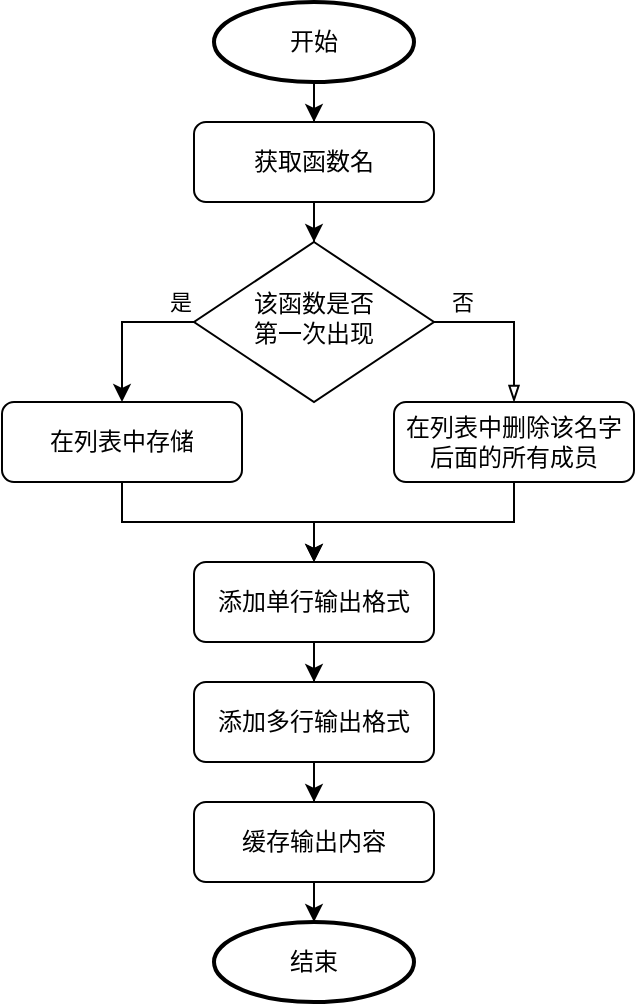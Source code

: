 <mxfile version="20.3.0" type="device"><diagram id="C5RBs43oDa-KdzZeNtuy" name="Page-1"><mxGraphModel dx="1422" dy="865" grid="1" gridSize="10" guides="1" tooltips="1" connect="1" arrows="1" fold="1" page="1" pageScale="1" pageWidth="827" pageHeight="1169" math="0" shadow="0"><root><mxCell id="WIyWlLk6GJQsqaUBKTNV-0"/><mxCell id="WIyWlLk6GJQsqaUBKTNV-1" parent="WIyWlLk6GJQsqaUBKTNV-0"/><mxCell id="ogcEQOrNmboxztlsd5KQ-5" style="edgeStyle=orthogonalEdgeStyle;rounded=0;orthogonalLoop=1;jettySize=auto;html=1;entryX=0.5;entryY=0;entryDx=0;entryDy=0;" edge="1" parent="WIyWlLk6GJQsqaUBKTNV-1" source="ogcEQOrNmboxztlsd5KQ-0" target="ogcEQOrNmboxztlsd5KQ-2"><mxGeometry relative="1" as="geometry"/></mxCell><mxCell id="ogcEQOrNmboxztlsd5KQ-0" value="开始" style="strokeWidth=2;html=1;shape=mxgraph.flowchart.start_1;whiteSpace=wrap;" vertex="1" parent="WIyWlLk6GJQsqaUBKTNV-1"><mxGeometry x="186" y="50" width="100" height="40" as="geometry"/></mxCell><mxCell id="ogcEQOrNmboxztlsd5KQ-9" style="edgeStyle=orthogonalEdgeStyle;rounded=0;orthogonalLoop=1;jettySize=auto;html=1;entryX=0.5;entryY=0;entryDx=0;entryDy=0;" edge="1" parent="WIyWlLk6GJQsqaUBKTNV-1" source="ogcEQOrNmboxztlsd5KQ-2" target="ogcEQOrNmboxztlsd5KQ-8"><mxGeometry relative="1" as="geometry"/></mxCell><mxCell id="ogcEQOrNmboxztlsd5KQ-2" value="获取函数名" style="rounded=1;whiteSpace=wrap;html=1;fontSize=12;glass=0;strokeWidth=1;shadow=0;" vertex="1" parent="WIyWlLk6GJQsqaUBKTNV-1"><mxGeometry x="176" y="110" width="120" height="40" as="geometry"/></mxCell><mxCell id="ogcEQOrNmboxztlsd5KQ-11" style="edgeStyle=orthogonalEdgeStyle;rounded=0;orthogonalLoop=1;jettySize=auto;html=1;entryX=0.5;entryY=0;entryDx=0;entryDy=0;" edge="1" parent="WIyWlLk6GJQsqaUBKTNV-1" source="ogcEQOrNmboxztlsd5KQ-8" target="ogcEQOrNmboxztlsd5KQ-10"><mxGeometry relative="1" as="geometry"><Array as="points"><mxPoint x="140" y="210"/></Array></mxGeometry></mxCell><mxCell id="ogcEQOrNmboxztlsd5KQ-12" value="是" style="edgeLabel;html=1;align=center;verticalAlign=middle;resizable=0;points=[];" vertex="1" connectable="0" parent="ogcEQOrNmboxztlsd5KQ-11"><mxGeometry x="-0.766" relative="1" as="geometry"><mxPoint x="2" y="-10" as="offset"/></mxGeometry></mxCell><mxCell id="ogcEQOrNmboxztlsd5KQ-14" style="edgeStyle=orthogonalEdgeStyle;rounded=0;orthogonalLoop=1;jettySize=auto;html=1;entryX=0.5;entryY=0;entryDx=0;entryDy=0;endArrow=blockThin;endFill=0;" edge="1" parent="WIyWlLk6GJQsqaUBKTNV-1" source="ogcEQOrNmboxztlsd5KQ-8" target="ogcEQOrNmboxztlsd5KQ-13"><mxGeometry relative="1" as="geometry"><Array as="points"><mxPoint x="336" y="210"/></Array></mxGeometry></mxCell><mxCell id="ogcEQOrNmboxztlsd5KQ-15" value="否" style="edgeLabel;html=1;align=center;verticalAlign=middle;resizable=0;points=[];" vertex="1" connectable="0" parent="ogcEQOrNmboxztlsd5KQ-14"><mxGeometry x="-0.733" y="-1" relative="1" as="geometry"><mxPoint x="3" y="-11" as="offset"/></mxGeometry></mxCell><mxCell id="ogcEQOrNmboxztlsd5KQ-8" value="该函数是否&lt;br&gt;第一次出现" style="rhombus;whiteSpace=wrap;html=1;shadow=0;fontFamily=Helvetica;fontSize=12;align=center;strokeWidth=1;spacing=6;spacingTop=-4;" vertex="1" parent="WIyWlLk6GJQsqaUBKTNV-1"><mxGeometry x="176" y="170" width="120" height="80" as="geometry"/></mxCell><mxCell id="ogcEQOrNmboxztlsd5KQ-18" style="edgeStyle=orthogonalEdgeStyle;rounded=0;orthogonalLoop=1;jettySize=auto;html=1;entryX=0.5;entryY=0;entryDx=0;entryDy=0;endArrow=classic;endFill=1;" edge="1" parent="WIyWlLk6GJQsqaUBKTNV-1" source="ogcEQOrNmboxztlsd5KQ-10" target="ogcEQOrNmboxztlsd5KQ-16"><mxGeometry relative="1" as="geometry"><Array as="points"><mxPoint x="140" y="310"/><mxPoint x="236" y="310"/></Array></mxGeometry></mxCell><mxCell id="ogcEQOrNmboxztlsd5KQ-10" value="在列表中存储" style="rounded=1;whiteSpace=wrap;html=1;fontSize=12;glass=0;strokeWidth=1;shadow=0;" vertex="1" parent="WIyWlLk6GJQsqaUBKTNV-1"><mxGeometry x="80" y="250" width="120" height="40" as="geometry"/></mxCell><mxCell id="ogcEQOrNmboxztlsd5KQ-17" style="edgeStyle=orthogonalEdgeStyle;rounded=0;orthogonalLoop=1;jettySize=auto;html=1;entryX=0.5;entryY=0;entryDx=0;entryDy=0;endArrow=classic;endFill=1;" edge="1" parent="WIyWlLk6GJQsqaUBKTNV-1" source="ogcEQOrNmboxztlsd5KQ-13" target="ogcEQOrNmboxztlsd5KQ-16"><mxGeometry relative="1" as="geometry"><Array as="points"><mxPoint x="336" y="310"/><mxPoint x="236" y="310"/></Array></mxGeometry></mxCell><mxCell id="ogcEQOrNmboxztlsd5KQ-13" value="在列表中删除该名字后面的所有成员" style="rounded=1;whiteSpace=wrap;html=1;fontSize=12;glass=0;strokeWidth=1;shadow=0;" vertex="1" parent="WIyWlLk6GJQsqaUBKTNV-1"><mxGeometry x="276" y="250" width="120" height="40" as="geometry"/></mxCell><mxCell id="ogcEQOrNmboxztlsd5KQ-21" style="edgeStyle=orthogonalEdgeStyle;rounded=0;orthogonalLoop=1;jettySize=auto;html=1;entryX=0.5;entryY=0;entryDx=0;entryDy=0;endArrow=classic;endFill=1;" edge="1" parent="WIyWlLk6GJQsqaUBKTNV-1" source="ogcEQOrNmboxztlsd5KQ-16" target="ogcEQOrNmboxztlsd5KQ-19"><mxGeometry relative="1" as="geometry"/></mxCell><mxCell id="ogcEQOrNmboxztlsd5KQ-16" value="添加单行输出格式" style="rounded=1;whiteSpace=wrap;html=1;fontSize=12;glass=0;strokeWidth=1;shadow=0;" vertex="1" parent="WIyWlLk6GJQsqaUBKTNV-1"><mxGeometry x="176" y="330" width="120" height="40" as="geometry"/></mxCell><mxCell id="ogcEQOrNmboxztlsd5KQ-23" style="edgeStyle=orthogonalEdgeStyle;rounded=0;orthogonalLoop=1;jettySize=auto;html=1;entryX=0.5;entryY=0;entryDx=0;entryDy=0;endArrow=classic;endFill=1;" edge="1" parent="WIyWlLk6GJQsqaUBKTNV-1" source="ogcEQOrNmboxztlsd5KQ-19" target="ogcEQOrNmboxztlsd5KQ-22"><mxGeometry relative="1" as="geometry"/></mxCell><mxCell id="ogcEQOrNmboxztlsd5KQ-19" value="添加多行输出格式" style="rounded=1;whiteSpace=wrap;html=1;fontSize=12;glass=0;strokeWidth=1;shadow=0;" vertex="1" parent="WIyWlLk6GJQsqaUBKTNV-1"><mxGeometry x="176" y="390" width="120" height="40" as="geometry"/></mxCell><mxCell id="ogcEQOrNmboxztlsd5KQ-26" style="edgeStyle=orthogonalEdgeStyle;rounded=0;orthogonalLoop=1;jettySize=auto;html=1;entryX=0.5;entryY=0;entryDx=0;entryDy=0;entryPerimeter=0;endArrow=classic;endFill=1;" edge="1" parent="WIyWlLk6GJQsqaUBKTNV-1" source="ogcEQOrNmboxztlsd5KQ-22" target="ogcEQOrNmboxztlsd5KQ-25"><mxGeometry relative="1" as="geometry"/></mxCell><mxCell id="ogcEQOrNmboxztlsd5KQ-22" value="缓存输出内容" style="rounded=1;whiteSpace=wrap;html=1;fontSize=12;glass=0;strokeWidth=1;shadow=0;" vertex="1" parent="WIyWlLk6GJQsqaUBKTNV-1"><mxGeometry x="176" y="450" width="120" height="40" as="geometry"/></mxCell><mxCell id="ogcEQOrNmboxztlsd5KQ-25" value="结束" style="strokeWidth=2;html=1;shape=mxgraph.flowchart.start_1;whiteSpace=wrap;" vertex="1" parent="WIyWlLk6GJQsqaUBKTNV-1"><mxGeometry x="186" y="510" width="100" height="40" as="geometry"/></mxCell></root></mxGraphModel></diagram></mxfile>